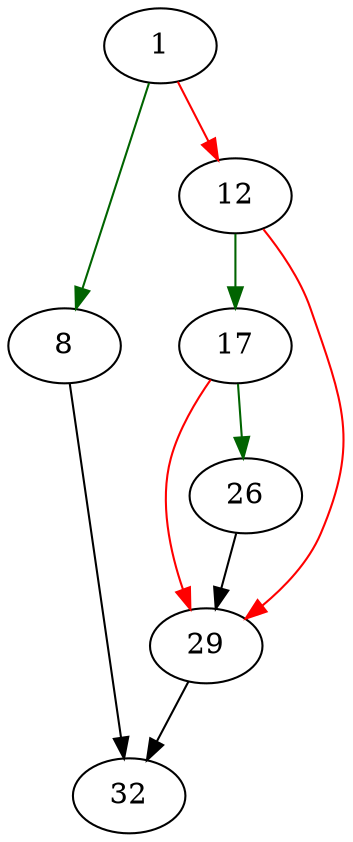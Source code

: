 strict digraph "sqlite3GetVdbe" {
	// Node definitions.
	1 [entry=true];
	8;
	12;
	32;
	17;
	29;
	26;

	// Edge definitions.
	1 -> 8 [
		color=darkgreen
		cond=true
	];
	1 -> 12 [
		color=red
		cond=false
	];
	8 -> 32;
	12 -> 17 [
		color=darkgreen
		cond=true
	];
	12 -> 29 [
		color=red
		cond=false
	];
	17 -> 29 [
		color=red
		cond=false
	];
	17 -> 26 [
		color=darkgreen
		cond=true
	];
	29 -> 32;
	26 -> 29;
}